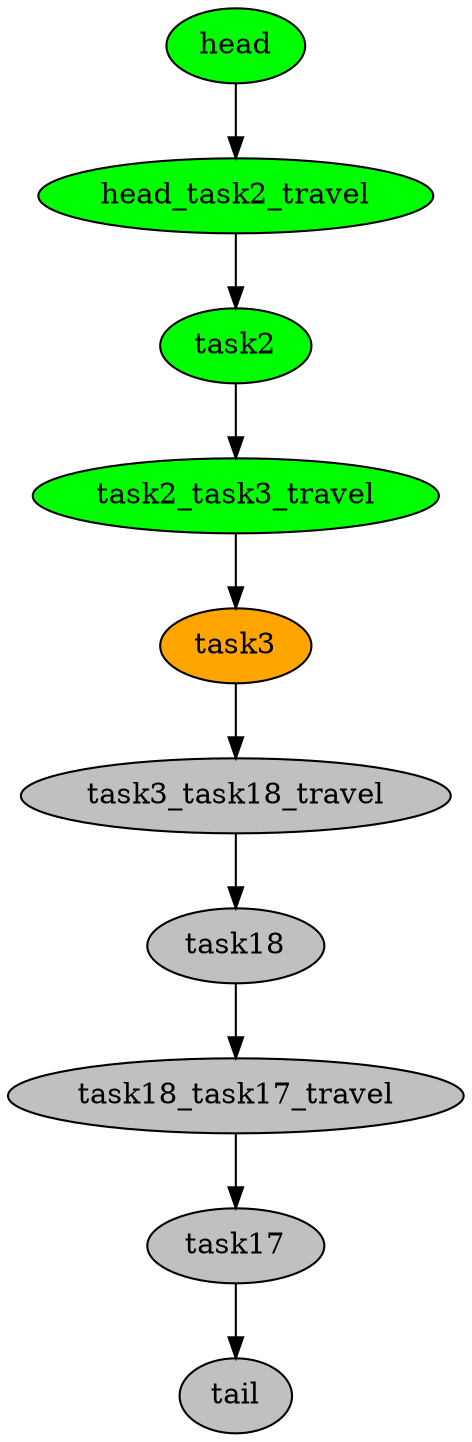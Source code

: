 digraph timeline {
head[label="head",style=filled,fillcolor=green,fontcolor=black];
head_task2_travel[label="head_task2_travel",style=filled,fillcolor=green,fontcolor=black];
task2[label="task2",style=filled,fillcolor=green,fontcolor=black];
task2_task3_travel[label="task2_task3_travel",style=filled,fillcolor=green,fontcolor=black];
task3[label="task3",style=filled,fillcolor=orange,fontcolor=black];
task3_task18_travel[label="task3_task18_travel",style=filled,fillcolor=gray,fontcolor=black];
task18[label="task18",style=filled,fillcolor=gray,fontcolor=black];
task18_task17_travel[label="task18_task17_travel",style=filled,fillcolor=gray,fontcolor=black];
task17[label="task17",style=filled,fillcolor=gray,fontcolor=black];
tail[label="tail",style=filled,fillcolor=gray,fontcolor=black];
"head"->"head_task2_travel"[color=black];
"head_task2_travel"->"task2"[color=black];
"task2"->"task2_task3_travel"[color=black];
"task2_task3_travel"->"task3"[color=black];
"task3"->"task3_task18_travel"[color=black];
"task3_task18_travel"->"task18"[color=black];
"task18"->"task18_task17_travel"[color=black];
"task18_task17_travel"->"task17"[color=black];
"task17"->"tail"[color=black];
}
